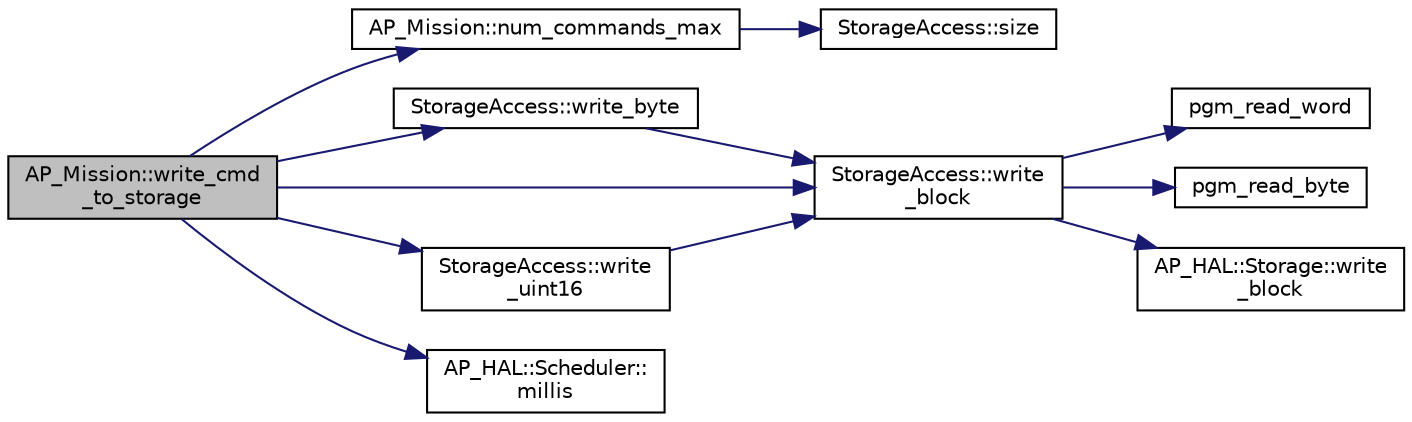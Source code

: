 digraph "AP_Mission::write_cmd_to_storage"
{
 // INTERACTIVE_SVG=YES
  edge [fontname="Helvetica",fontsize="10",labelfontname="Helvetica",labelfontsize="10"];
  node [fontname="Helvetica",fontsize="10",shape=record];
  rankdir="LR";
  Node1 [label="AP_Mission::write_cmd\l_to_storage",height=0.2,width=0.4,color="black", fillcolor="grey75", style="filled", fontcolor="black"];
  Node1 -> Node2 [color="midnightblue",fontsize="10",style="solid",fontname="Helvetica"];
  Node2 [label="AP_Mission::num_commands_max",height=0.2,width=0.4,color="black", fillcolor="white", style="filled",URL="$classAP__Mission.html#a32359fd5a96b75f6f5b66fecd8425631",tooltip="num_commands_max - returns maximum number of commands that can be stored "];
  Node2 -> Node3 [color="midnightblue",fontsize="10",style="solid",fontname="Helvetica"];
  Node3 [label="StorageAccess::size",height=0.2,width=0.4,color="black", fillcolor="white", style="filled",URL="$classStorageAccess.html#a82088aa568b13d18acc9e41a01fd1f19"];
  Node1 -> Node4 [color="midnightblue",fontsize="10",style="solid",fontname="Helvetica"];
  Node4 [label="StorageAccess::write_byte",height=0.2,width=0.4,color="black", fillcolor="white", style="filled",URL="$classStorageAccess.html#a1907e5d8cc6ec743da6496a62a511dfc"];
  Node4 -> Node5 [color="midnightblue",fontsize="10",style="solid",fontname="Helvetica"];
  Node5 [label="StorageAccess::write\l_block",height=0.2,width=0.4,color="black", fillcolor="white", style="filled",URL="$classStorageAccess.html#aa527b50188a7138b173defe07b9b7bf6"];
  Node5 -> Node6 [color="midnightblue",fontsize="10",style="solid",fontname="Helvetica"];
  Node6 [label="pgm_read_word",height=0.2,width=0.4,color="black", fillcolor="white", style="filled",URL="$AP__Progmem_8h.html#a9fc333349fa71fdc21a2d5152c5e23a2"];
  Node5 -> Node7 [color="midnightblue",fontsize="10",style="solid",fontname="Helvetica"];
  Node7 [label="pgm_read_byte",height=0.2,width=0.4,color="black", fillcolor="white", style="filled",URL="$AP__Progmem_8h.html#a1514e0408e036062b4af844baaf567da"];
  Node5 -> Node8 [color="midnightblue",fontsize="10",style="solid",fontname="Helvetica"];
  Node8 [label="AP_HAL::Storage::write\l_block",height=0.2,width=0.4,color="black", fillcolor="white", style="filled",URL="$classAP__HAL_1_1Storage.html#a9de79ab93ea4374bd3d1583e28620d2e"];
  Node1 -> Node9 [color="midnightblue",fontsize="10",style="solid",fontname="Helvetica"];
  Node9 [label="StorageAccess::write\l_uint16",height=0.2,width=0.4,color="black", fillcolor="white", style="filled",URL="$classStorageAccess.html#a17384edbc943d97a608073fb035985d1"];
  Node9 -> Node5 [color="midnightblue",fontsize="10",style="solid",fontname="Helvetica"];
  Node1 -> Node5 [color="midnightblue",fontsize="10",style="solid",fontname="Helvetica"];
  Node1 -> Node10 [color="midnightblue",fontsize="10",style="solid",fontname="Helvetica"];
  Node10 [label="AP_HAL::Scheduler::\lmillis",height=0.2,width=0.4,color="black", fillcolor="white", style="filled",URL="$classAP__HAL_1_1Scheduler.html#a26b68339fc68a562d8d3a1238d0ec8c1"];
}
